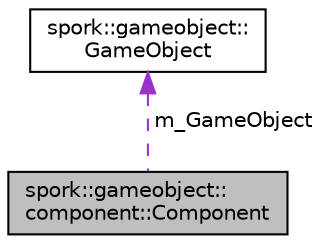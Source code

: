 digraph "spork::gameobject::component::Component"
{
  edge [fontname="Helvetica",fontsize="10",labelfontname="Helvetica",labelfontsize="10"];
  node [fontname="Helvetica",fontsize="10",shape=record];
  Node4 [label="spork::gameobject::\lcomponent::Component",height=0.2,width=0.4,color="black", fillcolor="grey75", style="filled", fontcolor="black"];
  Node5 -> Node4 [dir="back",color="darkorchid3",fontsize="10",style="dashed",label=" m_GameObject" ];
  Node5 [label="spork::gameobject::\lGameObject",height=0.2,width=0.4,color="black", fillcolor="white", style="filled",URL="$classspork_1_1gameobject_1_1_game_object.html",tooltip="Game Object Class. "];
}
